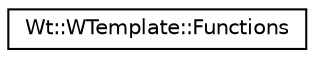 digraph "Graphical Class Hierarchy"
{
 // LATEX_PDF_SIZE
  edge [fontname="Helvetica",fontsize="10",labelfontname="Helvetica",labelfontsize="10"];
  node [fontname="Helvetica",fontsize="10",shape=record];
  rankdir="LR";
  Node0 [label="Wt::WTemplate::Functions",height=0.2,width=0.4,color="black", fillcolor="white", style="filled",URL="$structWt_1_1WTemplate_1_1Functions.html",tooltip="A collection of predefined functions."];
}
